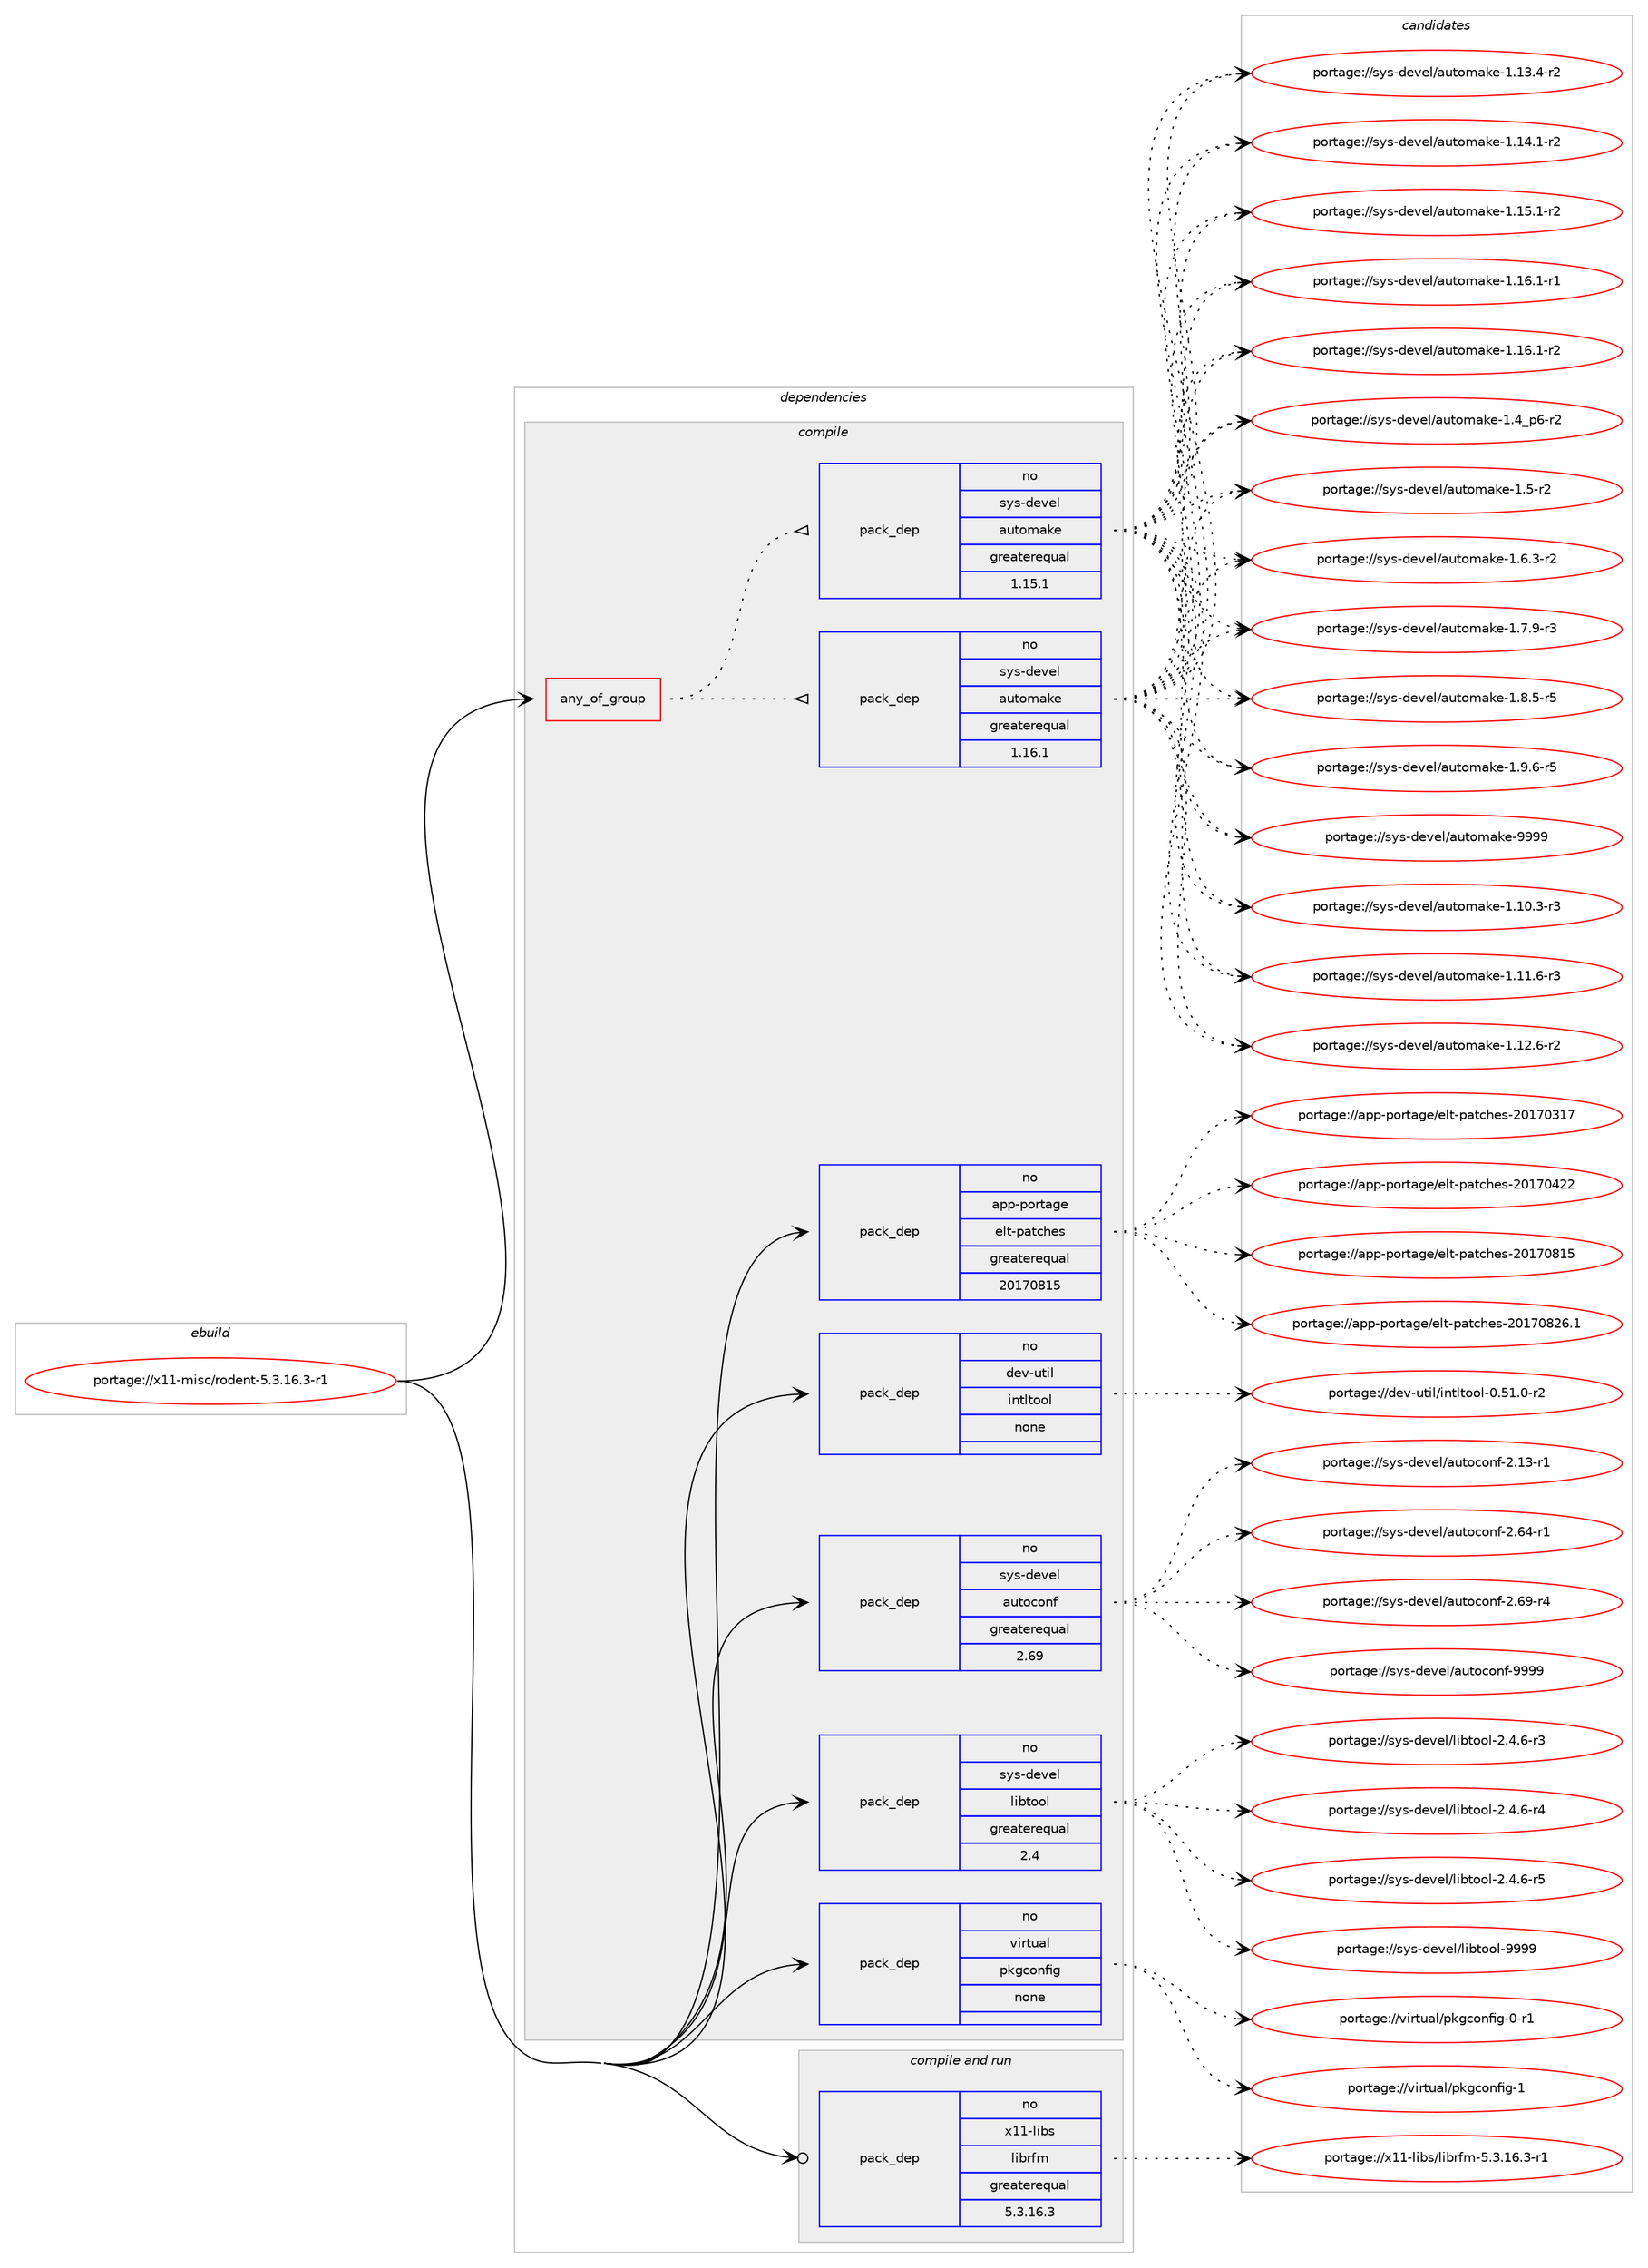 digraph prolog {

# *************
# Graph options
# *************

newrank=true;
concentrate=true;
compound=true;
graph [rankdir=LR,fontname=Helvetica,fontsize=10,ranksep=1.5];#, ranksep=2.5, nodesep=0.2];
edge  [arrowhead=vee];
node  [fontname=Helvetica,fontsize=10];

# **********
# The ebuild
# **********

subgraph cluster_leftcol {
color=gray;
rank=same;
label=<<i>ebuild</i>>;
id [label="portage://x11-misc/rodent-5.3.16.3-r1", color=red, width=4, href="../x11-misc/rodent-5.3.16.3-r1.svg"];
}

# ****************
# The dependencies
# ****************

subgraph cluster_midcol {
color=gray;
label=<<i>dependencies</i>>;
subgraph cluster_compile {
fillcolor="#eeeeee";
style=filled;
label=<<i>compile</i>>;
subgraph any7892 {
dependency453841 [label=<<TABLE BORDER="0" CELLBORDER="1" CELLSPACING="0" CELLPADDING="4"><TR><TD CELLPADDING="10">any_of_group</TD></TR></TABLE>>, shape=none, color=red];subgraph pack337152 {
dependency453842 [label=<<TABLE BORDER="0" CELLBORDER="1" CELLSPACING="0" CELLPADDING="4" WIDTH="220"><TR><TD ROWSPAN="6" CELLPADDING="30">pack_dep</TD></TR><TR><TD WIDTH="110">no</TD></TR><TR><TD>sys-devel</TD></TR><TR><TD>automake</TD></TR><TR><TD>greaterequal</TD></TR><TR><TD>1.16.1</TD></TR></TABLE>>, shape=none, color=blue];
}
dependency453841:e -> dependency453842:w [weight=20,style="dotted",arrowhead="oinv"];
subgraph pack337153 {
dependency453843 [label=<<TABLE BORDER="0" CELLBORDER="1" CELLSPACING="0" CELLPADDING="4" WIDTH="220"><TR><TD ROWSPAN="6" CELLPADDING="30">pack_dep</TD></TR><TR><TD WIDTH="110">no</TD></TR><TR><TD>sys-devel</TD></TR><TR><TD>automake</TD></TR><TR><TD>greaterequal</TD></TR><TR><TD>1.15.1</TD></TR></TABLE>>, shape=none, color=blue];
}
dependency453841:e -> dependency453843:w [weight=20,style="dotted",arrowhead="oinv"];
}
id:e -> dependency453841:w [weight=20,style="solid",arrowhead="vee"];
subgraph pack337154 {
dependency453844 [label=<<TABLE BORDER="0" CELLBORDER="1" CELLSPACING="0" CELLPADDING="4" WIDTH="220"><TR><TD ROWSPAN="6" CELLPADDING="30">pack_dep</TD></TR><TR><TD WIDTH="110">no</TD></TR><TR><TD>app-portage</TD></TR><TR><TD>elt-patches</TD></TR><TR><TD>greaterequal</TD></TR><TR><TD>20170815</TD></TR></TABLE>>, shape=none, color=blue];
}
id:e -> dependency453844:w [weight=20,style="solid",arrowhead="vee"];
subgraph pack337155 {
dependency453845 [label=<<TABLE BORDER="0" CELLBORDER="1" CELLSPACING="0" CELLPADDING="4" WIDTH="220"><TR><TD ROWSPAN="6" CELLPADDING="30">pack_dep</TD></TR><TR><TD WIDTH="110">no</TD></TR><TR><TD>dev-util</TD></TR><TR><TD>intltool</TD></TR><TR><TD>none</TD></TR><TR><TD></TD></TR></TABLE>>, shape=none, color=blue];
}
id:e -> dependency453845:w [weight=20,style="solid",arrowhead="vee"];
subgraph pack337156 {
dependency453846 [label=<<TABLE BORDER="0" CELLBORDER="1" CELLSPACING="0" CELLPADDING="4" WIDTH="220"><TR><TD ROWSPAN="6" CELLPADDING="30">pack_dep</TD></TR><TR><TD WIDTH="110">no</TD></TR><TR><TD>sys-devel</TD></TR><TR><TD>autoconf</TD></TR><TR><TD>greaterequal</TD></TR><TR><TD>2.69</TD></TR></TABLE>>, shape=none, color=blue];
}
id:e -> dependency453846:w [weight=20,style="solid",arrowhead="vee"];
subgraph pack337157 {
dependency453847 [label=<<TABLE BORDER="0" CELLBORDER="1" CELLSPACING="0" CELLPADDING="4" WIDTH="220"><TR><TD ROWSPAN="6" CELLPADDING="30">pack_dep</TD></TR><TR><TD WIDTH="110">no</TD></TR><TR><TD>sys-devel</TD></TR><TR><TD>libtool</TD></TR><TR><TD>greaterequal</TD></TR><TR><TD>2.4</TD></TR></TABLE>>, shape=none, color=blue];
}
id:e -> dependency453847:w [weight=20,style="solid",arrowhead="vee"];
subgraph pack337158 {
dependency453848 [label=<<TABLE BORDER="0" CELLBORDER="1" CELLSPACING="0" CELLPADDING="4" WIDTH="220"><TR><TD ROWSPAN="6" CELLPADDING="30">pack_dep</TD></TR><TR><TD WIDTH="110">no</TD></TR><TR><TD>virtual</TD></TR><TR><TD>pkgconfig</TD></TR><TR><TD>none</TD></TR><TR><TD></TD></TR></TABLE>>, shape=none, color=blue];
}
id:e -> dependency453848:w [weight=20,style="solid",arrowhead="vee"];
}
subgraph cluster_compileandrun {
fillcolor="#eeeeee";
style=filled;
label=<<i>compile and run</i>>;
subgraph pack337159 {
dependency453849 [label=<<TABLE BORDER="0" CELLBORDER="1" CELLSPACING="0" CELLPADDING="4" WIDTH="220"><TR><TD ROWSPAN="6" CELLPADDING="30">pack_dep</TD></TR><TR><TD WIDTH="110">no</TD></TR><TR><TD>x11-libs</TD></TR><TR><TD>librfm</TD></TR><TR><TD>greaterequal</TD></TR><TR><TD>5.3.16.3</TD></TR></TABLE>>, shape=none, color=blue];
}
id:e -> dependency453849:w [weight=20,style="solid",arrowhead="odotvee"];
}
subgraph cluster_run {
fillcolor="#eeeeee";
style=filled;
label=<<i>run</i>>;
}
}

# **************
# The candidates
# **************

subgraph cluster_choices {
rank=same;
color=gray;
label=<<i>candidates</i>>;

subgraph choice337152 {
color=black;
nodesep=1;
choiceportage11512111545100101118101108479711711611110997107101454946494846514511451 [label="portage://sys-devel/automake-1.10.3-r3", color=red, width=4,href="../sys-devel/automake-1.10.3-r3.svg"];
choiceportage11512111545100101118101108479711711611110997107101454946494946544511451 [label="portage://sys-devel/automake-1.11.6-r3", color=red, width=4,href="../sys-devel/automake-1.11.6-r3.svg"];
choiceportage11512111545100101118101108479711711611110997107101454946495046544511450 [label="portage://sys-devel/automake-1.12.6-r2", color=red, width=4,href="../sys-devel/automake-1.12.6-r2.svg"];
choiceportage11512111545100101118101108479711711611110997107101454946495146524511450 [label="portage://sys-devel/automake-1.13.4-r2", color=red, width=4,href="../sys-devel/automake-1.13.4-r2.svg"];
choiceportage11512111545100101118101108479711711611110997107101454946495246494511450 [label="portage://sys-devel/automake-1.14.1-r2", color=red, width=4,href="../sys-devel/automake-1.14.1-r2.svg"];
choiceportage11512111545100101118101108479711711611110997107101454946495346494511450 [label="portage://sys-devel/automake-1.15.1-r2", color=red, width=4,href="../sys-devel/automake-1.15.1-r2.svg"];
choiceportage11512111545100101118101108479711711611110997107101454946495446494511449 [label="portage://sys-devel/automake-1.16.1-r1", color=red, width=4,href="../sys-devel/automake-1.16.1-r1.svg"];
choiceportage11512111545100101118101108479711711611110997107101454946495446494511450 [label="portage://sys-devel/automake-1.16.1-r2", color=red, width=4,href="../sys-devel/automake-1.16.1-r2.svg"];
choiceportage115121115451001011181011084797117116111109971071014549465295112544511450 [label="portage://sys-devel/automake-1.4_p6-r2", color=red, width=4,href="../sys-devel/automake-1.4_p6-r2.svg"];
choiceportage11512111545100101118101108479711711611110997107101454946534511450 [label="portage://sys-devel/automake-1.5-r2", color=red, width=4,href="../sys-devel/automake-1.5-r2.svg"];
choiceportage115121115451001011181011084797117116111109971071014549465446514511450 [label="portage://sys-devel/automake-1.6.3-r2", color=red, width=4,href="../sys-devel/automake-1.6.3-r2.svg"];
choiceportage115121115451001011181011084797117116111109971071014549465546574511451 [label="portage://sys-devel/automake-1.7.9-r3", color=red, width=4,href="../sys-devel/automake-1.7.9-r3.svg"];
choiceportage115121115451001011181011084797117116111109971071014549465646534511453 [label="portage://sys-devel/automake-1.8.5-r5", color=red, width=4,href="../sys-devel/automake-1.8.5-r5.svg"];
choiceportage115121115451001011181011084797117116111109971071014549465746544511453 [label="portage://sys-devel/automake-1.9.6-r5", color=red, width=4,href="../sys-devel/automake-1.9.6-r5.svg"];
choiceportage115121115451001011181011084797117116111109971071014557575757 [label="portage://sys-devel/automake-9999", color=red, width=4,href="../sys-devel/automake-9999.svg"];
dependency453842:e -> choiceportage11512111545100101118101108479711711611110997107101454946494846514511451:w [style=dotted,weight="100"];
dependency453842:e -> choiceportage11512111545100101118101108479711711611110997107101454946494946544511451:w [style=dotted,weight="100"];
dependency453842:e -> choiceportage11512111545100101118101108479711711611110997107101454946495046544511450:w [style=dotted,weight="100"];
dependency453842:e -> choiceportage11512111545100101118101108479711711611110997107101454946495146524511450:w [style=dotted,weight="100"];
dependency453842:e -> choiceportage11512111545100101118101108479711711611110997107101454946495246494511450:w [style=dotted,weight="100"];
dependency453842:e -> choiceportage11512111545100101118101108479711711611110997107101454946495346494511450:w [style=dotted,weight="100"];
dependency453842:e -> choiceportage11512111545100101118101108479711711611110997107101454946495446494511449:w [style=dotted,weight="100"];
dependency453842:e -> choiceportage11512111545100101118101108479711711611110997107101454946495446494511450:w [style=dotted,weight="100"];
dependency453842:e -> choiceportage115121115451001011181011084797117116111109971071014549465295112544511450:w [style=dotted,weight="100"];
dependency453842:e -> choiceportage11512111545100101118101108479711711611110997107101454946534511450:w [style=dotted,weight="100"];
dependency453842:e -> choiceportage115121115451001011181011084797117116111109971071014549465446514511450:w [style=dotted,weight="100"];
dependency453842:e -> choiceportage115121115451001011181011084797117116111109971071014549465546574511451:w [style=dotted,weight="100"];
dependency453842:e -> choiceportage115121115451001011181011084797117116111109971071014549465646534511453:w [style=dotted,weight="100"];
dependency453842:e -> choiceportage115121115451001011181011084797117116111109971071014549465746544511453:w [style=dotted,weight="100"];
dependency453842:e -> choiceportage115121115451001011181011084797117116111109971071014557575757:w [style=dotted,weight="100"];
}
subgraph choice337153 {
color=black;
nodesep=1;
choiceportage11512111545100101118101108479711711611110997107101454946494846514511451 [label="portage://sys-devel/automake-1.10.3-r3", color=red, width=4,href="../sys-devel/automake-1.10.3-r3.svg"];
choiceportage11512111545100101118101108479711711611110997107101454946494946544511451 [label="portage://sys-devel/automake-1.11.6-r3", color=red, width=4,href="../sys-devel/automake-1.11.6-r3.svg"];
choiceportage11512111545100101118101108479711711611110997107101454946495046544511450 [label="portage://sys-devel/automake-1.12.6-r2", color=red, width=4,href="../sys-devel/automake-1.12.6-r2.svg"];
choiceportage11512111545100101118101108479711711611110997107101454946495146524511450 [label="portage://sys-devel/automake-1.13.4-r2", color=red, width=4,href="../sys-devel/automake-1.13.4-r2.svg"];
choiceportage11512111545100101118101108479711711611110997107101454946495246494511450 [label="portage://sys-devel/automake-1.14.1-r2", color=red, width=4,href="../sys-devel/automake-1.14.1-r2.svg"];
choiceportage11512111545100101118101108479711711611110997107101454946495346494511450 [label="portage://sys-devel/automake-1.15.1-r2", color=red, width=4,href="../sys-devel/automake-1.15.1-r2.svg"];
choiceportage11512111545100101118101108479711711611110997107101454946495446494511449 [label="portage://sys-devel/automake-1.16.1-r1", color=red, width=4,href="../sys-devel/automake-1.16.1-r1.svg"];
choiceportage11512111545100101118101108479711711611110997107101454946495446494511450 [label="portage://sys-devel/automake-1.16.1-r2", color=red, width=4,href="../sys-devel/automake-1.16.1-r2.svg"];
choiceportage115121115451001011181011084797117116111109971071014549465295112544511450 [label="portage://sys-devel/automake-1.4_p6-r2", color=red, width=4,href="../sys-devel/automake-1.4_p6-r2.svg"];
choiceportage11512111545100101118101108479711711611110997107101454946534511450 [label="portage://sys-devel/automake-1.5-r2", color=red, width=4,href="../sys-devel/automake-1.5-r2.svg"];
choiceportage115121115451001011181011084797117116111109971071014549465446514511450 [label="portage://sys-devel/automake-1.6.3-r2", color=red, width=4,href="../sys-devel/automake-1.6.3-r2.svg"];
choiceportage115121115451001011181011084797117116111109971071014549465546574511451 [label="portage://sys-devel/automake-1.7.9-r3", color=red, width=4,href="../sys-devel/automake-1.7.9-r3.svg"];
choiceportage115121115451001011181011084797117116111109971071014549465646534511453 [label="portage://sys-devel/automake-1.8.5-r5", color=red, width=4,href="../sys-devel/automake-1.8.5-r5.svg"];
choiceportage115121115451001011181011084797117116111109971071014549465746544511453 [label="portage://sys-devel/automake-1.9.6-r5", color=red, width=4,href="../sys-devel/automake-1.9.6-r5.svg"];
choiceportage115121115451001011181011084797117116111109971071014557575757 [label="portage://sys-devel/automake-9999", color=red, width=4,href="../sys-devel/automake-9999.svg"];
dependency453843:e -> choiceportage11512111545100101118101108479711711611110997107101454946494846514511451:w [style=dotted,weight="100"];
dependency453843:e -> choiceportage11512111545100101118101108479711711611110997107101454946494946544511451:w [style=dotted,weight="100"];
dependency453843:e -> choiceportage11512111545100101118101108479711711611110997107101454946495046544511450:w [style=dotted,weight="100"];
dependency453843:e -> choiceportage11512111545100101118101108479711711611110997107101454946495146524511450:w [style=dotted,weight="100"];
dependency453843:e -> choiceportage11512111545100101118101108479711711611110997107101454946495246494511450:w [style=dotted,weight="100"];
dependency453843:e -> choiceportage11512111545100101118101108479711711611110997107101454946495346494511450:w [style=dotted,weight="100"];
dependency453843:e -> choiceportage11512111545100101118101108479711711611110997107101454946495446494511449:w [style=dotted,weight="100"];
dependency453843:e -> choiceportage11512111545100101118101108479711711611110997107101454946495446494511450:w [style=dotted,weight="100"];
dependency453843:e -> choiceportage115121115451001011181011084797117116111109971071014549465295112544511450:w [style=dotted,weight="100"];
dependency453843:e -> choiceportage11512111545100101118101108479711711611110997107101454946534511450:w [style=dotted,weight="100"];
dependency453843:e -> choiceportage115121115451001011181011084797117116111109971071014549465446514511450:w [style=dotted,weight="100"];
dependency453843:e -> choiceportage115121115451001011181011084797117116111109971071014549465546574511451:w [style=dotted,weight="100"];
dependency453843:e -> choiceportage115121115451001011181011084797117116111109971071014549465646534511453:w [style=dotted,weight="100"];
dependency453843:e -> choiceportage115121115451001011181011084797117116111109971071014549465746544511453:w [style=dotted,weight="100"];
dependency453843:e -> choiceportage115121115451001011181011084797117116111109971071014557575757:w [style=dotted,weight="100"];
}
subgraph choice337154 {
color=black;
nodesep=1;
choiceportage97112112451121111141169710310147101108116451129711699104101115455048495548514955 [label="portage://app-portage/elt-patches-20170317", color=red, width=4,href="../app-portage/elt-patches-20170317.svg"];
choiceportage97112112451121111141169710310147101108116451129711699104101115455048495548525050 [label="portage://app-portage/elt-patches-20170422", color=red, width=4,href="../app-portage/elt-patches-20170422.svg"];
choiceportage97112112451121111141169710310147101108116451129711699104101115455048495548564953 [label="portage://app-portage/elt-patches-20170815", color=red, width=4,href="../app-portage/elt-patches-20170815.svg"];
choiceportage971121124511211111411697103101471011081164511297116991041011154550484955485650544649 [label="portage://app-portage/elt-patches-20170826.1", color=red, width=4,href="../app-portage/elt-patches-20170826.1.svg"];
dependency453844:e -> choiceportage97112112451121111141169710310147101108116451129711699104101115455048495548514955:w [style=dotted,weight="100"];
dependency453844:e -> choiceportage97112112451121111141169710310147101108116451129711699104101115455048495548525050:w [style=dotted,weight="100"];
dependency453844:e -> choiceportage97112112451121111141169710310147101108116451129711699104101115455048495548564953:w [style=dotted,weight="100"];
dependency453844:e -> choiceportage971121124511211111411697103101471011081164511297116991041011154550484955485650544649:w [style=dotted,weight="100"];
}
subgraph choice337155 {
color=black;
nodesep=1;
choiceportage1001011184511711610510847105110116108116111111108454846534946484511450 [label="portage://dev-util/intltool-0.51.0-r2", color=red, width=4,href="../dev-util/intltool-0.51.0-r2.svg"];
dependency453845:e -> choiceportage1001011184511711610510847105110116108116111111108454846534946484511450:w [style=dotted,weight="100"];
}
subgraph choice337156 {
color=black;
nodesep=1;
choiceportage1151211154510010111810110847971171161119911111010245504649514511449 [label="portage://sys-devel/autoconf-2.13-r1", color=red, width=4,href="../sys-devel/autoconf-2.13-r1.svg"];
choiceportage1151211154510010111810110847971171161119911111010245504654524511449 [label="portage://sys-devel/autoconf-2.64-r1", color=red, width=4,href="../sys-devel/autoconf-2.64-r1.svg"];
choiceportage1151211154510010111810110847971171161119911111010245504654574511452 [label="portage://sys-devel/autoconf-2.69-r4", color=red, width=4,href="../sys-devel/autoconf-2.69-r4.svg"];
choiceportage115121115451001011181011084797117116111991111101024557575757 [label="portage://sys-devel/autoconf-9999", color=red, width=4,href="../sys-devel/autoconf-9999.svg"];
dependency453846:e -> choiceportage1151211154510010111810110847971171161119911111010245504649514511449:w [style=dotted,weight="100"];
dependency453846:e -> choiceportage1151211154510010111810110847971171161119911111010245504654524511449:w [style=dotted,weight="100"];
dependency453846:e -> choiceportage1151211154510010111810110847971171161119911111010245504654574511452:w [style=dotted,weight="100"];
dependency453846:e -> choiceportage115121115451001011181011084797117116111991111101024557575757:w [style=dotted,weight="100"];
}
subgraph choice337157 {
color=black;
nodesep=1;
choiceportage1151211154510010111810110847108105981161111111084550465246544511451 [label="portage://sys-devel/libtool-2.4.6-r3", color=red, width=4,href="../sys-devel/libtool-2.4.6-r3.svg"];
choiceportage1151211154510010111810110847108105981161111111084550465246544511452 [label="portage://sys-devel/libtool-2.4.6-r4", color=red, width=4,href="../sys-devel/libtool-2.4.6-r4.svg"];
choiceportage1151211154510010111810110847108105981161111111084550465246544511453 [label="portage://sys-devel/libtool-2.4.6-r5", color=red, width=4,href="../sys-devel/libtool-2.4.6-r5.svg"];
choiceportage1151211154510010111810110847108105981161111111084557575757 [label="portage://sys-devel/libtool-9999", color=red, width=4,href="../sys-devel/libtool-9999.svg"];
dependency453847:e -> choiceportage1151211154510010111810110847108105981161111111084550465246544511451:w [style=dotted,weight="100"];
dependency453847:e -> choiceportage1151211154510010111810110847108105981161111111084550465246544511452:w [style=dotted,weight="100"];
dependency453847:e -> choiceportage1151211154510010111810110847108105981161111111084550465246544511453:w [style=dotted,weight="100"];
dependency453847:e -> choiceportage1151211154510010111810110847108105981161111111084557575757:w [style=dotted,weight="100"];
}
subgraph choice337158 {
color=black;
nodesep=1;
choiceportage11810511411611797108471121071039911111010210510345484511449 [label="portage://virtual/pkgconfig-0-r1", color=red, width=4,href="../virtual/pkgconfig-0-r1.svg"];
choiceportage1181051141161179710847112107103991111101021051034549 [label="portage://virtual/pkgconfig-1", color=red, width=4,href="../virtual/pkgconfig-1.svg"];
dependency453848:e -> choiceportage11810511411611797108471121071039911111010210510345484511449:w [style=dotted,weight="100"];
dependency453848:e -> choiceportage1181051141161179710847112107103991111101021051034549:w [style=dotted,weight="100"];
}
subgraph choice337159 {
color=black;
nodesep=1;
choiceportage1204949451081059811547108105981141021094553465146495446514511449 [label="portage://x11-libs/librfm-5.3.16.3-r1", color=red, width=4,href="../x11-libs/librfm-5.3.16.3-r1.svg"];
dependency453849:e -> choiceportage1204949451081059811547108105981141021094553465146495446514511449:w [style=dotted,weight="100"];
}
}

}
